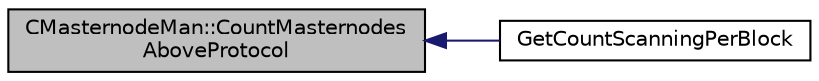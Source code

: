 digraph "CMasternodeMan::CountMasternodesAboveProtocol"
{
  edge [fontname="Helvetica",fontsize="10",labelfontname="Helvetica",labelfontsize="10"];
  node [fontname="Helvetica",fontsize="10",shape=record];
  rankdir="LR";
  Node39 [label="CMasternodeMan::CountMasternodes\lAboveProtocol",height=0.2,width=0.4,color="black", fillcolor="grey75", style="filled", fontcolor="black"];
  Node39 -> Node40 [dir="back",color="midnightblue",fontsize="10",style="solid",fontname="Helvetica"];
  Node40 [label="GetCountScanningPerBlock",height=0.2,width=0.4,color="black", fillcolor="white", style="filled",URL="$dc/d51/masternode-pos_8h.html#a1304125d9df138f06c9dd739b7da9569"];
}
